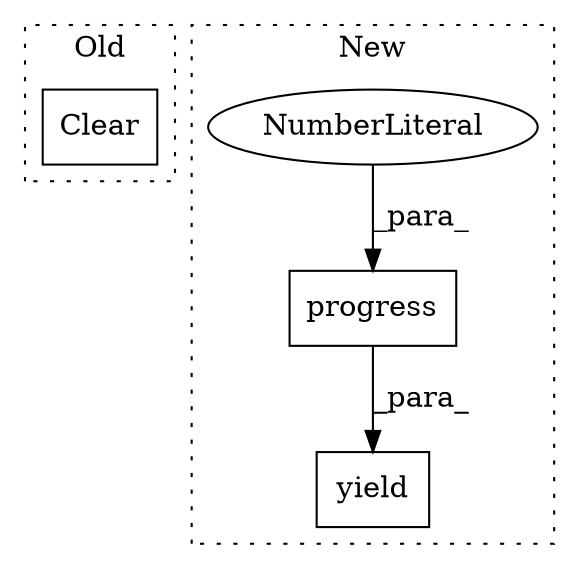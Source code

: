 digraph G {
subgraph cluster0 {
1 [label="Clear" a="32" s="5311" l="7" shape="box"];
label = "Old";
style="dotted";
}
subgraph cluster1 {
2 [label="progress" a="32" s="4967,4977" l="9,1" shape="box"];
3 [label="NumberLiteral" a="34" s="4976" l="1" shape="ellipse"];
4 [label="yield" a="112" s="4960" l="7" shape="box"];
label = "New";
style="dotted";
}
2 -> 4 [label="_para_"];
3 -> 2 [label="_para_"];
}
